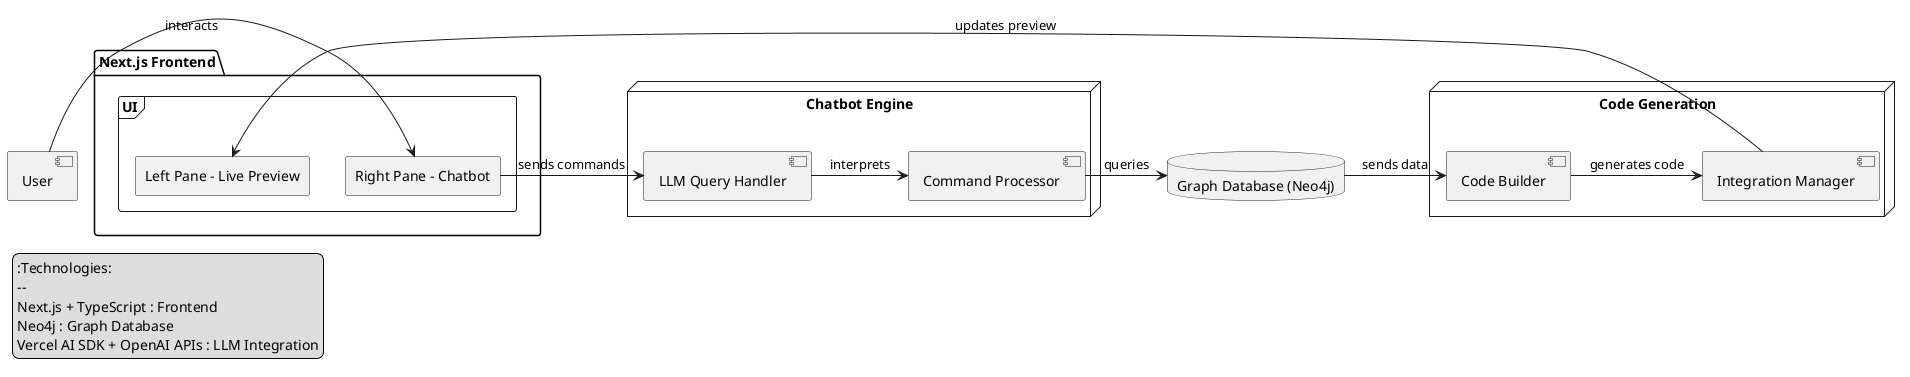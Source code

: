 @startuml
!define UML have nice day
skinparam rectangle {
    BackgroundColor<<database>> Wheat
    BackgroundColor<<user>> LightBlue
    BackgroundColor<<service>> LightGreen
}

package "Next.js Frontend" as Frontend {
    frame "UI" {
        rectangle "Left Pane - Live Preview" as LeftPane
        rectangle "Right Pane - Chatbot" as RightPane
    }
}

node "Chatbot Engine" as Chatbot {
    component "LLM Query Handler" as QueryHandler
    component "Command Processor" as CommandProcessor
}

database "Graph Database (Neo4j)" as Neo4j {
}

node "Code Generation" as CodeGen {
    component "Code Builder" as CodeBuilder
    component "Integration Manager" as IntegrationManager
}

[User] -> RightPane : interacts
RightPane -> QueryHandler : sends commands
QueryHandler -> CommandProcessor : interprets
CommandProcessor -> Neo4j : queries
Neo4j -> CodeBuilder : sends data
CodeBuilder -> IntegrationManager : generates code
IntegrationManager -> LeftPane : updates preview

legend left
  :Technologies:
  -- 
  Next.js + TypeScript : Frontend
  Neo4j : Graph Database
  Vercel AI SDK + OpenAI APIs : LLM Integration
endlegend

@enduml
